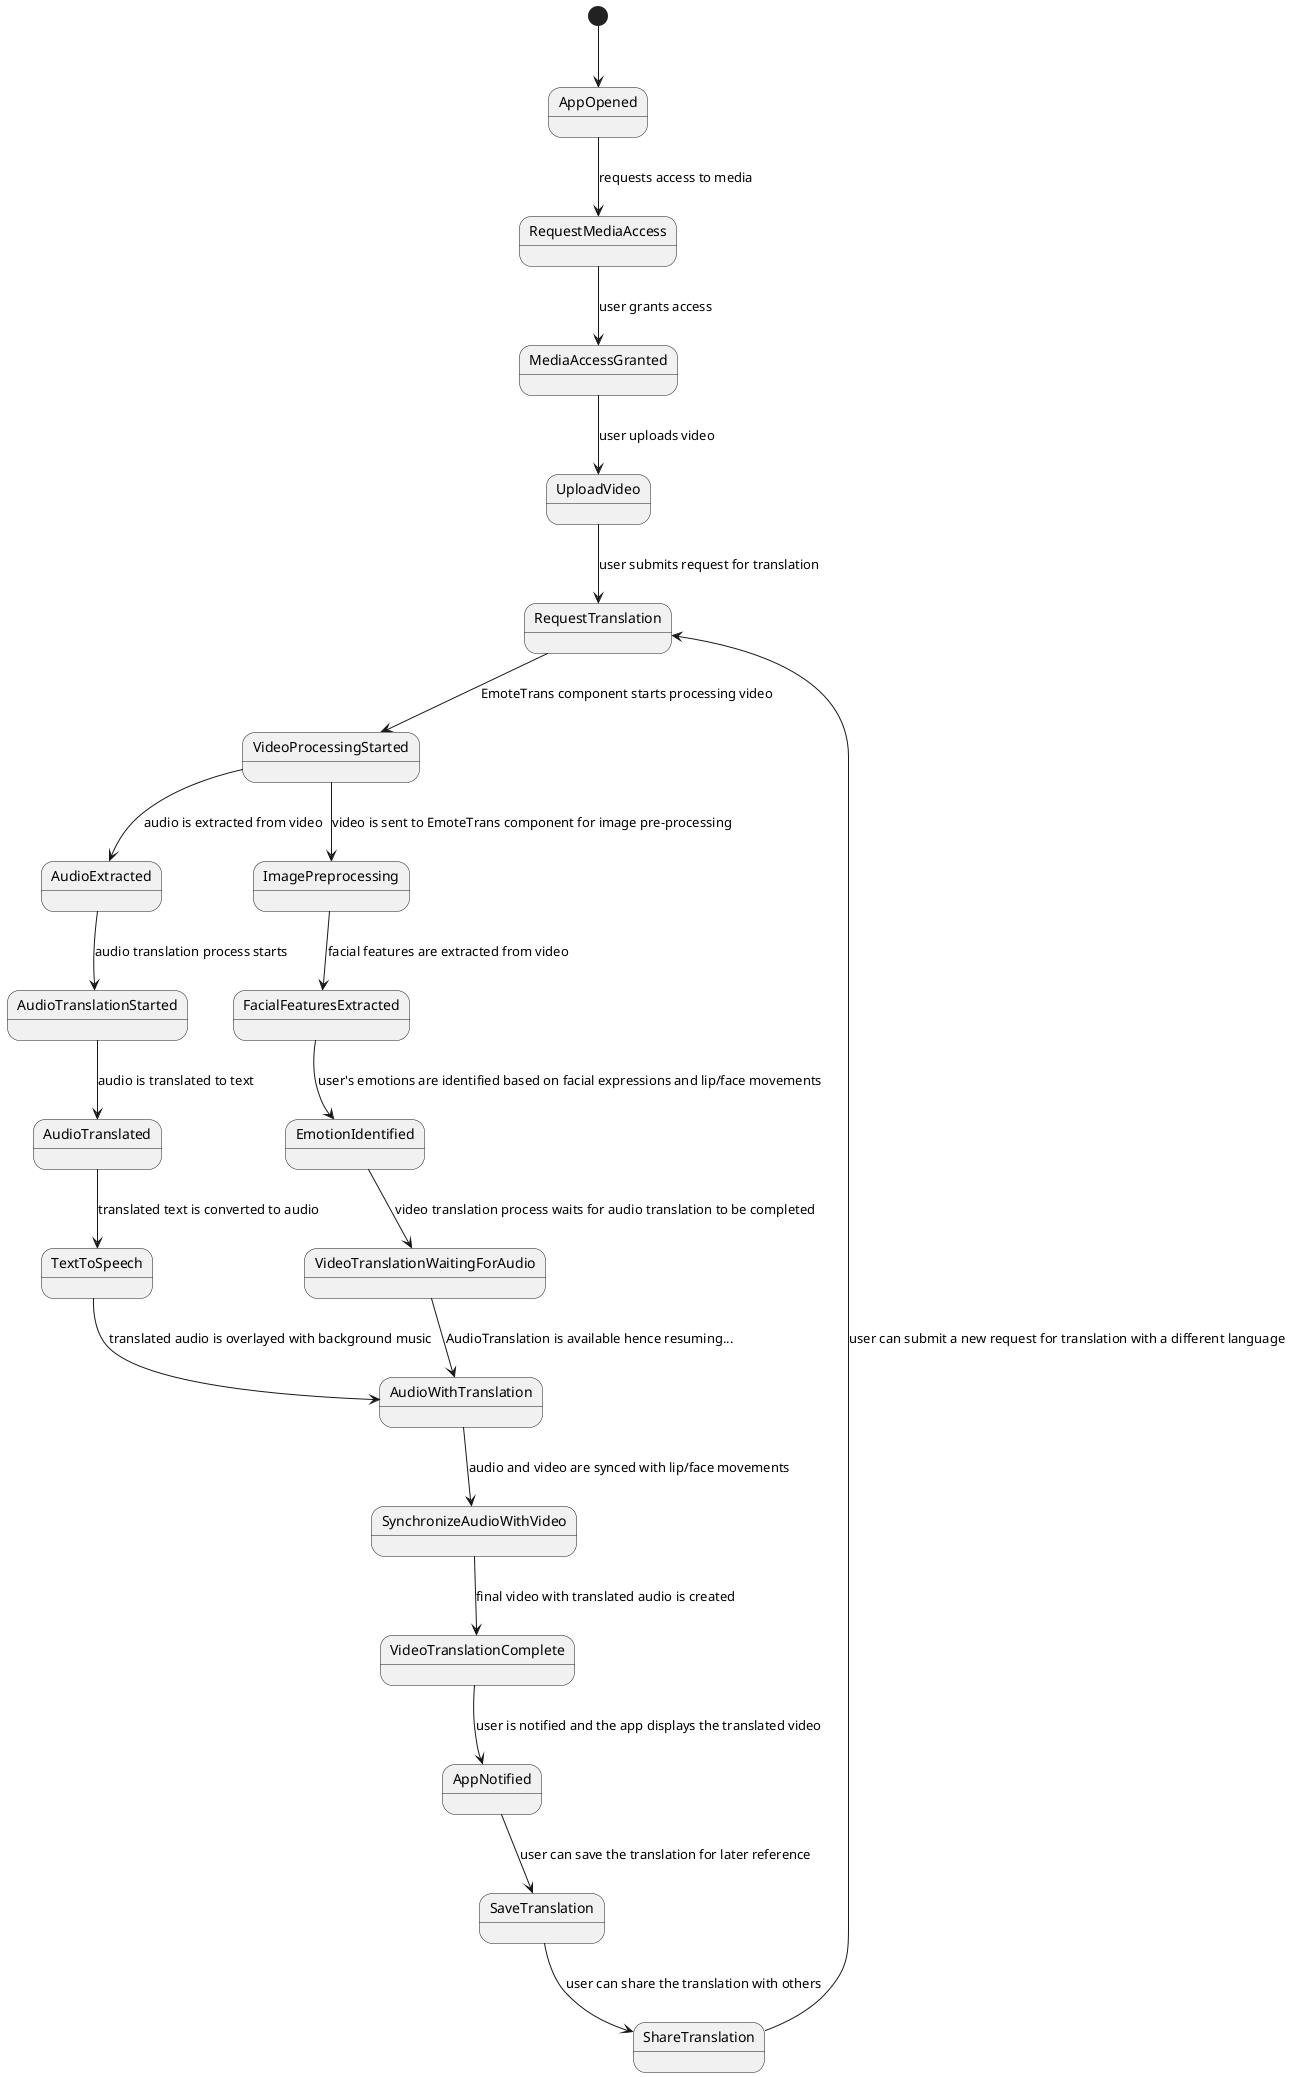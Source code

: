 @startuml Mimasa Workflow

[*] --> AppOpened
AppOpened --> RequestMediaAccess : requests access to media
RequestMediaAccess --> MediaAccessGranted : user grants access
MediaAccessGranted --> UploadVideo : user uploads video
UploadVideo --> RequestTranslation : user submits request for translation
RequestTranslation --> VideoProcessingStarted : EmoteTrans component starts processing video

VideoProcessingStarted --> AudioExtracted : audio is extracted from video
AudioExtracted --> AudioTranslationStarted : audio translation process starts
AudioTranslationStarted --> AudioTranslated : audio is translated to text
AudioTranslated --> TextToSpeech : translated text is converted to audio
TextToSpeech --> AudioWithTranslation : translated audio is overlayed with background music
AudioWithTranslation --> SynchronizeAudioWithVideo : audio and video are synced with lip/face movements

VideoProcessingStarted --> ImagePreprocessing : video is sent to EmoteTrans component for image pre-processing
ImagePreprocessing --> FacialFeaturesExtracted : facial features are extracted from video
FacialFeaturesExtracted --> EmotionIdentified : user's emotions are identified based on facial expressions and lip/face movements
EmotionIdentified --> VideoTranslationWaitingForAudio : video translation process waits for audio translation to be completed

VideoTranslationWaitingForAudio  --> AudioWithTranslation : AudioTranslation is available hence resuming...

SynchronizeAudioWithVideo --> VideoTranslationComplete : final video with translated audio is created
VideoTranslationComplete --> AppNotified : user is notified and the app displays the translated video
AppNotified --> SaveTranslation : user can save the translation for later reference
SaveTranslation --> ShareTranslation : user can share the translation with others
ShareTranslation --> RequestTranslation : user can submit a new request for translation with a different language

@enduml
